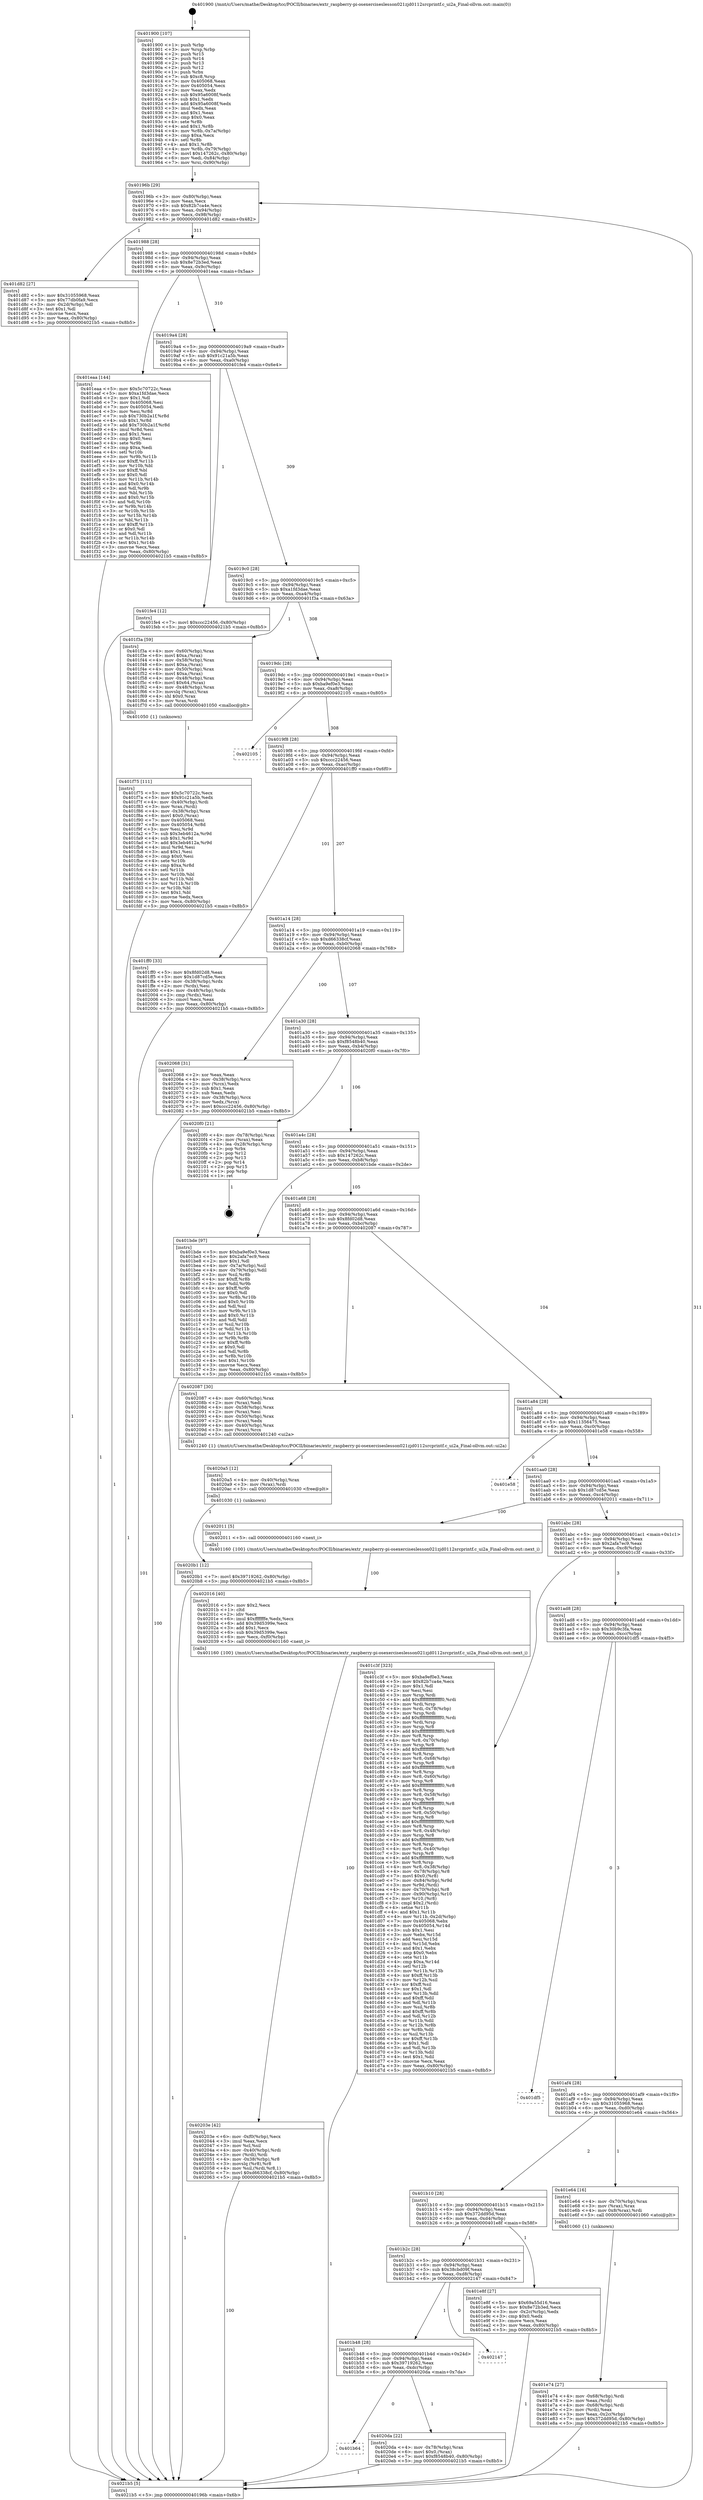 digraph "0x401900" {
  label = "0x401900 (/mnt/c/Users/mathe/Desktop/tcc/POCII/binaries/extr_raspberry-pi-osexerciseslesson021zjd0112srcprintf.c_ui2a_Final-ollvm.out::main(0))"
  labelloc = "t"
  node[shape=record]

  Entry [label="",width=0.3,height=0.3,shape=circle,fillcolor=black,style=filled]
  "0x40196b" [label="{
     0x40196b [29]\l
     | [instrs]\l
     &nbsp;&nbsp;0x40196b \<+3\>: mov -0x80(%rbp),%eax\l
     &nbsp;&nbsp;0x40196e \<+2\>: mov %eax,%ecx\l
     &nbsp;&nbsp;0x401970 \<+6\>: sub $0x82b7ca4e,%ecx\l
     &nbsp;&nbsp;0x401976 \<+6\>: mov %eax,-0x94(%rbp)\l
     &nbsp;&nbsp;0x40197c \<+6\>: mov %ecx,-0x98(%rbp)\l
     &nbsp;&nbsp;0x401982 \<+6\>: je 0000000000401d82 \<main+0x482\>\l
  }"]
  "0x401d82" [label="{
     0x401d82 [27]\l
     | [instrs]\l
     &nbsp;&nbsp;0x401d82 \<+5\>: mov $0x31055968,%eax\l
     &nbsp;&nbsp;0x401d87 \<+5\>: mov $0x77db0fa9,%ecx\l
     &nbsp;&nbsp;0x401d8c \<+3\>: mov -0x2d(%rbp),%dl\l
     &nbsp;&nbsp;0x401d8f \<+3\>: test $0x1,%dl\l
     &nbsp;&nbsp;0x401d92 \<+3\>: cmovne %ecx,%eax\l
     &nbsp;&nbsp;0x401d95 \<+3\>: mov %eax,-0x80(%rbp)\l
     &nbsp;&nbsp;0x401d98 \<+5\>: jmp 00000000004021b5 \<main+0x8b5\>\l
  }"]
  "0x401988" [label="{
     0x401988 [28]\l
     | [instrs]\l
     &nbsp;&nbsp;0x401988 \<+5\>: jmp 000000000040198d \<main+0x8d\>\l
     &nbsp;&nbsp;0x40198d \<+6\>: mov -0x94(%rbp),%eax\l
     &nbsp;&nbsp;0x401993 \<+5\>: sub $0x8e72b3ed,%eax\l
     &nbsp;&nbsp;0x401998 \<+6\>: mov %eax,-0x9c(%rbp)\l
     &nbsp;&nbsp;0x40199e \<+6\>: je 0000000000401eaa \<main+0x5aa\>\l
  }"]
  Exit [label="",width=0.3,height=0.3,shape=circle,fillcolor=black,style=filled,peripheries=2]
  "0x401eaa" [label="{
     0x401eaa [144]\l
     | [instrs]\l
     &nbsp;&nbsp;0x401eaa \<+5\>: mov $0x5c70722c,%eax\l
     &nbsp;&nbsp;0x401eaf \<+5\>: mov $0xa1fd3dae,%ecx\l
     &nbsp;&nbsp;0x401eb4 \<+2\>: mov $0x1,%dl\l
     &nbsp;&nbsp;0x401eb6 \<+7\>: mov 0x405068,%esi\l
     &nbsp;&nbsp;0x401ebd \<+7\>: mov 0x405054,%edi\l
     &nbsp;&nbsp;0x401ec4 \<+3\>: mov %esi,%r8d\l
     &nbsp;&nbsp;0x401ec7 \<+7\>: sub $0x730b2a1f,%r8d\l
     &nbsp;&nbsp;0x401ece \<+4\>: sub $0x1,%r8d\l
     &nbsp;&nbsp;0x401ed2 \<+7\>: add $0x730b2a1f,%r8d\l
     &nbsp;&nbsp;0x401ed9 \<+4\>: imul %r8d,%esi\l
     &nbsp;&nbsp;0x401edd \<+3\>: and $0x1,%esi\l
     &nbsp;&nbsp;0x401ee0 \<+3\>: cmp $0x0,%esi\l
     &nbsp;&nbsp;0x401ee3 \<+4\>: sete %r9b\l
     &nbsp;&nbsp;0x401ee7 \<+3\>: cmp $0xa,%edi\l
     &nbsp;&nbsp;0x401eea \<+4\>: setl %r10b\l
     &nbsp;&nbsp;0x401eee \<+3\>: mov %r9b,%r11b\l
     &nbsp;&nbsp;0x401ef1 \<+4\>: xor $0xff,%r11b\l
     &nbsp;&nbsp;0x401ef5 \<+3\>: mov %r10b,%bl\l
     &nbsp;&nbsp;0x401ef8 \<+3\>: xor $0xff,%bl\l
     &nbsp;&nbsp;0x401efb \<+3\>: xor $0x0,%dl\l
     &nbsp;&nbsp;0x401efe \<+3\>: mov %r11b,%r14b\l
     &nbsp;&nbsp;0x401f01 \<+4\>: and $0x0,%r14b\l
     &nbsp;&nbsp;0x401f05 \<+3\>: and %dl,%r9b\l
     &nbsp;&nbsp;0x401f08 \<+3\>: mov %bl,%r15b\l
     &nbsp;&nbsp;0x401f0b \<+4\>: and $0x0,%r15b\l
     &nbsp;&nbsp;0x401f0f \<+3\>: and %dl,%r10b\l
     &nbsp;&nbsp;0x401f12 \<+3\>: or %r9b,%r14b\l
     &nbsp;&nbsp;0x401f15 \<+3\>: or %r10b,%r15b\l
     &nbsp;&nbsp;0x401f18 \<+3\>: xor %r15b,%r14b\l
     &nbsp;&nbsp;0x401f1b \<+3\>: or %bl,%r11b\l
     &nbsp;&nbsp;0x401f1e \<+4\>: xor $0xff,%r11b\l
     &nbsp;&nbsp;0x401f22 \<+3\>: or $0x0,%dl\l
     &nbsp;&nbsp;0x401f25 \<+3\>: and %dl,%r11b\l
     &nbsp;&nbsp;0x401f28 \<+3\>: or %r11b,%r14b\l
     &nbsp;&nbsp;0x401f2b \<+4\>: test $0x1,%r14b\l
     &nbsp;&nbsp;0x401f2f \<+3\>: cmovne %ecx,%eax\l
     &nbsp;&nbsp;0x401f32 \<+3\>: mov %eax,-0x80(%rbp)\l
     &nbsp;&nbsp;0x401f35 \<+5\>: jmp 00000000004021b5 \<main+0x8b5\>\l
  }"]
  "0x4019a4" [label="{
     0x4019a4 [28]\l
     | [instrs]\l
     &nbsp;&nbsp;0x4019a4 \<+5\>: jmp 00000000004019a9 \<main+0xa9\>\l
     &nbsp;&nbsp;0x4019a9 \<+6\>: mov -0x94(%rbp),%eax\l
     &nbsp;&nbsp;0x4019af \<+5\>: sub $0x91c21a5b,%eax\l
     &nbsp;&nbsp;0x4019b4 \<+6\>: mov %eax,-0xa0(%rbp)\l
     &nbsp;&nbsp;0x4019ba \<+6\>: je 0000000000401fe4 \<main+0x6e4\>\l
  }"]
  "0x401b64" [label="{
     0x401b64\l
  }", style=dashed]
  "0x401fe4" [label="{
     0x401fe4 [12]\l
     | [instrs]\l
     &nbsp;&nbsp;0x401fe4 \<+7\>: movl $0xccc22456,-0x80(%rbp)\l
     &nbsp;&nbsp;0x401feb \<+5\>: jmp 00000000004021b5 \<main+0x8b5\>\l
  }"]
  "0x4019c0" [label="{
     0x4019c0 [28]\l
     | [instrs]\l
     &nbsp;&nbsp;0x4019c0 \<+5\>: jmp 00000000004019c5 \<main+0xc5\>\l
     &nbsp;&nbsp;0x4019c5 \<+6\>: mov -0x94(%rbp),%eax\l
     &nbsp;&nbsp;0x4019cb \<+5\>: sub $0xa1fd3dae,%eax\l
     &nbsp;&nbsp;0x4019d0 \<+6\>: mov %eax,-0xa4(%rbp)\l
     &nbsp;&nbsp;0x4019d6 \<+6\>: je 0000000000401f3a \<main+0x63a\>\l
  }"]
  "0x4020da" [label="{
     0x4020da [22]\l
     | [instrs]\l
     &nbsp;&nbsp;0x4020da \<+4\>: mov -0x78(%rbp),%rax\l
     &nbsp;&nbsp;0x4020de \<+6\>: movl $0x0,(%rax)\l
     &nbsp;&nbsp;0x4020e4 \<+7\>: movl $0xf8548b40,-0x80(%rbp)\l
     &nbsp;&nbsp;0x4020eb \<+5\>: jmp 00000000004021b5 \<main+0x8b5\>\l
  }"]
  "0x401f3a" [label="{
     0x401f3a [59]\l
     | [instrs]\l
     &nbsp;&nbsp;0x401f3a \<+4\>: mov -0x60(%rbp),%rax\l
     &nbsp;&nbsp;0x401f3e \<+6\>: movl $0xa,(%rax)\l
     &nbsp;&nbsp;0x401f44 \<+4\>: mov -0x58(%rbp),%rax\l
     &nbsp;&nbsp;0x401f48 \<+6\>: movl $0xa,(%rax)\l
     &nbsp;&nbsp;0x401f4e \<+4\>: mov -0x50(%rbp),%rax\l
     &nbsp;&nbsp;0x401f52 \<+6\>: movl $0xa,(%rax)\l
     &nbsp;&nbsp;0x401f58 \<+4\>: mov -0x48(%rbp),%rax\l
     &nbsp;&nbsp;0x401f5c \<+6\>: movl $0x64,(%rax)\l
     &nbsp;&nbsp;0x401f62 \<+4\>: mov -0x48(%rbp),%rax\l
     &nbsp;&nbsp;0x401f66 \<+3\>: movslq (%rax),%rax\l
     &nbsp;&nbsp;0x401f69 \<+4\>: shl $0x0,%rax\l
     &nbsp;&nbsp;0x401f6d \<+3\>: mov %rax,%rdi\l
     &nbsp;&nbsp;0x401f70 \<+5\>: call 0000000000401050 \<malloc@plt\>\l
     | [calls]\l
     &nbsp;&nbsp;0x401050 \{1\} (unknown)\l
  }"]
  "0x4019dc" [label="{
     0x4019dc [28]\l
     | [instrs]\l
     &nbsp;&nbsp;0x4019dc \<+5\>: jmp 00000000004019e1 \<main+0xe1\>\l
     &nbsp;&nbsp;0x4019e1 \<+6\>: mov -0x94(%rbp),%eax\l
     &nbsp;&nbsp;0x4019e7 \<+5\>: sub $0xba9ef0e3,%eax\l
     &nbsp;&nbsp;0x4019ec \<+6\>: mov %eax,-0xa8(%rbp)\l
     &nbsp;&nbsp;0x4019f2 \<+6\>: je 0000000000402105 \<main+0x805\>\l
  }"]
  "0x401b48" [label="{
     0x401b48 [28]\l
     | [instrs]\l
     &nbsp;&nbsp;0x401b48 \<+5\>: jmp 0000000000401b4d \<main+0x24d\>\l
     &nbsp;&nbsp;0x401b4d \<+6\>: mov -0x94(%rbp),%eax\l
     &nbsp;&nbsp;0x401b53 \<+5\>: sub $0x39719262,%eax\l
     &nbsp;&nbsp;0x401b58 \<+6\>: mov %eax,-0xdc(%rbp)\l
     &nbsp;&nbsp;0x401b5e \<+6\>: je 00000000004020da \<main+0x7da\>\l
  }"]
  "0x402105" [label="{
     0x402105\l
  }", style=dashed]
  "0x4019f8" [label="{
     0x4019f8 [28]\l
     | [instrs]\l
     &nbsp;&nbsp;0x4019f8 \<+5\>: jmp 00000000004019fd \<main+0xfd\>\l
     &nbsp;&nbsp;0x4019fd \<+6\>: mov -0x94(%rbp),%eax\l
     &nbsp;&nbsp;0x401a03 \<+5\>: sub $0xccc22456,%eax\l
     &nbsp;&nbsp;0x401a08 \<+6\>: mov %eax,-0xac(%rbp)\l
     &nbsp;&nbsp;0x401a0e \<+6\>: je 0000000000401ff0 \<main+0x6f0\>\l
  }"]
  "0x402147" [label="{
     0x402147\l
  }", style=dashed]
  "0x401ff0" [label="{
     0x401ff0 [33]\l
     | [instrs]\l
     &nbsp;&nbsp;0x401ff0 \<+5\>: mov $0x8fd02d8,%eax\l
     &nbsp;&nbsp;0x401ff5 \<+5\>: mov $0x1d87cd5e,%ecx\l
     &nbsp;&nbsp;0x401ffa \<+4\>: mov -0x38(%rbp),%rdx\l
     &nbsp;&nbsp;0x401ffe \<+2\>: mov (%rdx),%esi\l
     &nbsp;&nbsp;0x402000 \<+4\>: mov -0x48(%rbp),%rdx\l
     &nbsp;&nbsp;0x402004 \<+2\>: cmp (%rdx),%esi\l
     &nbsp;&nbsp;0x402006 \<+3\>: cmovl %ecx,%eax\l
     &nbsp;&nbsp;0x402009 \<+3\>: mov %eax,-0x80(%rbp)\l
     &nbsp;&nbsp;0x40200c \<+5\>: jmp 00000000004021b5 \<main+0x8b5\>\l
  }"]
  "0x401a14" [label="{
     0x401a14 [28]\l
     | [instrs]\l
     &nbsp;&nbsp;0x401a14 \<+5\>: jmp 0000000000401a19 \<main+0x119\>\l
     &nbsp;&nbsp;0x401a19 \<+6\>: mov -0x94(%rbp),%eax\l
     &nbsp;&nbsp;0x401a1f \<+5\>: sub $0xd66338cf,%eax\l
     &nbsp;&nbsp;0x401a24 \<+6\>: mov %eax,-0xb0(%rbp)\l
     &nbsp;&nbsp;0x401a2a \<+6\>: je 0000000000402068 \<main+0x768\>\l
  }"]
  "0x4020b1" [label="{
     0x4020b1 [12]\l
     | [instrs]\l
     &nbsp;&nbsp;0x4020b1 \<+7\>: movl $0x39719262,-0x80(%rbp)\l
     &nbsp;&nbsp;0x4020b8 \<+5\>: jmp 00000000004021b5 \<main+0x8b5\>\l
  }"]
  "0x402068" [label="{
     0x402068 [31]\l
     | [instrs]\l
     &nbsp;&nbsp;0x402068 \<+2\>: xor %eax,%eax\l
     &nbsp;&nbsp;0x40206a \<+4\>: mov -0x38(%rbp),%rcx\l
     &nbsp;&nbsp;0x40206e \<+2\>: mov (%rcx),%edx\l
     &nbsp;&nbsp;0x402070 \<+3\>: sub $0x1,%eax\l
     &nbsp;&nbsp;0x402073 \<+2\>: sub %eax,%edx\l
     &nbsp;&nbsp;0x402075 \<+4\>: mov -0x38(%rbp),%rcx\l
     &nbsp;&nbsp;0x402079 \<+2\>: mov %edx,(%rcx)\l
     &nbsp;&nbsp;0x40207b \<+7\>: movl $0xccc22456,-0x80(%rbp)\l
     &nbsp;&nbsp;0x402082 \<+5\>: jmp 00000000004021b5 \<main+0x8b5\>\l
  }"]
  "0x401a30" [label="{
     0x401a30 [28]\l
     | [instrs]\l
     &nbsp;&nbsp;0x401a30 \<+5\>: jmp 0000000000401a35 \<main+0x135\>\l
     &nbsp;&nbsp;0x401a35 \<+6\>: mov -0x94(%rbp),%eax\l
     &nbsp;&nbsp;0x401a3b \<+5\>: sub $0xf8548b40,%eax\l
     &nbsp;&nbsp;0x401a40 \<+6\>: mov %eax,-0xb4(%rbp)\l
     &nbsp;&nbsp;0x401a46 \<+6\>: je 00000000004020f0 \<main+0x7f0\>\l
  }"]
  "0x4020a5" [label="{
     0x4020a5 [12]\l
     | [instrs]\l
     &nbsp;&nbsp;0x4020a5 \<+4\>: mov -0x40(%rbp),%rax\l
     &nbsp;&nbsp;0x4020a9 \<+3\>: mov (%rax),%rdi\l
     &nbsp;&nbsp;0x4020ac \<+5\>: call 0000000000401030 \<free@plt\>\l
     | [calls]\l
     &nbsp;&nbsp;0x401030 \{1\} (unknown)\l
  }"]
  "0x4020f0" [label="{
     0x4020f0 [21]\l
     | [instrs]\l
     &nbsp;&nbsp;0x4020f0 \<+4\>: mov -0x78(%rbp),%rax\l
     &nbsp;&nbsp;0x4020f4 \<+2\>: mov (%rax),%eax\l
     &nbsp;&nbsp;0x4020f6 \<+4\>: lea -0x28(%rbp),%rsp\l
     &nbsp;&nbsp;0x4020fa \<+1\>: pop %rbx\l
     &nbsp;&nbsp;0x4020fb \<+2\>: pop %r12\l
     &nbsp;&nbsp;0x4020fd \<+2\>: pop %r13\l
     &nbsp;&nbsp;0x4020ff \<+2\>: pop %r14\l
     &nbsp;&nbsp;0x402101 \<+2\>: pop %r15\l
     &nbsp;&nbsp;0x402103 \<+1\>: pop %rbp\l
     &nbsp;&nbsp;0x402104 \<+1\>: ret\l
  }"]
  "0x401a4c" [label="{
     0x401a4c [28]\l
     | [instrs]\l
     &nbsp;&nbsp;0x401a4c \<+5\>: jmp 0000000000401a51 \<main+0x151\>\l
     &nbsp;&nbsp;0x401a51 \<+6\>: mov -0x94(%rbp),%eax\l
     &nbsp;&nbsp;0x401a57 \<+5\>: sub $0x147262c,%eax\l
     &nbsp;&nbsp;0x401a5c \<+6\>: mov %eax,-0xb8(%rbp)\l
     &nbsp;&nbsp;0x401a62 \<+6\>: je 0000000000401bde \<main+0x2de\>\l
  }"]
  "0x40203e" [label="{
     0x40203e [42]\l
     | [instrs]\l
     &nbsp;&nbsp;0x40203e \<+6\>: mov -0xf0(%rbp),%ecx\l
     &nbsp;&nbsp;0x402044 \<+3\>: imul %eax,%ecx\l
     &nbsp;&nbsp;0x402047 \<+3\>: mov %cl,%sil\l
     &nbsp;&nbsp;0x40204a \<+4\>: mov -0x40(%rbp),%rdi\l
     &nbsp;&nbsp;0x40204e \<+3\>: mov (%rdi),%rdi\l
     &nbsp;&nbsp;0x402051 \<+4\>: mov -0x38(%rbp),%r8\l
     &nbsp;&nbsp;0x402055 \<+3\>: movslq (%r8),%r8\l
     &nbsp;&nbsp;0x402058 \<+4\>: mov %sil,(%rdi,%r8,1)\l
     &nbsp;&nbsp;0x40205c \<+7\>: movl $0xd66338cf,-0x80(%rbp)\l
     &nbsp;&nbsp;0x402063 \<+5\>: jmp 00000000004021b5 \<main+0x8b5\>\l
  }"]
  "0x401bde" [label="{
     0x401bde [97]\l
     | [instrs]\l
     &nbsp;&nbsp;0x401bde \<+5\>: mov $0xba9ef0e3,%eax\l
     &nbsp;&nbsp;0x401be3 \<+5\>: mov $0x2afa7ec9,%ecx\l
     &nbsp;&nbsp;0x401be8 \<+2\>: mov $0x1,%dl\l
     &nbsp;&nbsp;0x401bea \<+4\>: mov -0x7a(%rbp),%sil\l
     &nbsp;&nbsp;0x401bee \<+4\>: mov -0x79(%rbp),%dil\l
     &nbsp;&nbsp;0x401bf2 \<+3\>: mov %sil,%r8b\l
     &nbsp;&nbsp;0x401bf5 \<+4\>: xor $0xff,%r8b\l
     &nbsp;&nbsp;0x401bf9 \<+3\>: mov %dil,%r9b\l
     &nbsp;&nbsp;0x401bfc \<+4\>: xor $0xff,%r9b\l
     &nbsp;&nbsp;0x401c00 \<+3\>: xor $0x0,%dl\l
     &nbsp;&nbsp;0x401c03 \<+3\>: mov %r8b,%r10b\l
     &nbsp;&nbsp;0x401c06 \<+4\>: and $0x0,%r10b\l
     &nbsp;&nbsp;0x401c0a \<+3\>: and %dl,%sil\l
     &nbsp;&nbsp;0x401c0d \<+3\>: mov %r9b,%r11b\l
     &nbsp;&nbsp;0x401c10 \<+4\>: and $0x0,%r11b\l
     &nbsp;&nbsp;0x401c14 \<+3\>: and %dl,%dil\l
     &nbsp;&nbsp;0x401c17 \<+3\>: or %sil,%r10b\l
     &nbsp;&nbsp;0x401c1a \<+3\>: or %dil,%r11b\l
     &nbsp;&nbsp;0x401c1d \<+3\>: xor %r11b,%r10b\l
     &nbsp;&nbsp;0x401c20 \<+3\>: or %r9b,%r8b\l
     &nbsp;&nbsp;0x401c23 \<+4\>: xor $0xff,%r8b\l
     &nbsp;&nbsp;0x401c27 \<+3\>: or $0x0,%dl\l
     &nbsp;&nbsp;0x401c2a \<+3\>: and %dl,%r8b\l
     &nbsp;&nbsp;0x401c2d \<+3\>: or %r8b,%r10b\l
     &nbsp;&nbsp;0x401c30 \<+4\>: test $0x1,%r10b\l
     &nbsp;&nbsp;0x401c34 \<+3\>: cmovne %ecx,%eax\l
     &nbsp;&nbsp;0x401c37 \<+3\>: mov %eax,-0x80(%rbp)\l
     &nbsp;&nbsp;0x401c3a \<+5\>: jmp 00000000004021b5 \<main+0x8b5\>\l
  }"]
  "0x401a68" [label="{
     0x401a68 [28]\l
     | [instrs]\l
     &nbsp;&nbsp;0x401a68 \<+5\>: jmp 0000000000401a6d \<main+0x16d\>\l
     &nbsp;&nbsp;0x401a6d \<+6\>: mov -0x94(%rbp),%eax\l
     &nbsp;&nbsp;0x401a73 \<+5\>: sub $0x8fd02d8,%eax\l
     &nbsp;&nbsp;0x401a78 \<+6\>: mov %eax,-0xbc(%rbp)\l
     &nbsp;&nbsp;0x401a7e \<+6\>: je 0000000000402087 \<main+0x787\>\l
  }"]
  "0x4021b5" [label="{
     0x4021b5 [5]\l
     | [instrs]\l
     &nbsp;&nbsp;0x4021b5 \<+5\>: jmp 000000000040196b \<main+0x6b\>\l
  }"]
  "0x401900" [label="{
     0x401900 [107]\l
     | [instrs]\l
     &nbsp;&nbsp;0x401900 \<+1\>: push %rbp\l
     &nbsp;&nbsp;0x401901 \<+3\>: mov %rsp,%rbp\l
     &nbsp;&nbsp;0x401904 \<+2\>: push %r15\l
     &nbsp;&nbsp;0x401906 \<+2\>: push %r14\l
     &nbsp;&nbsp;0x401908 \<+2\>: push %r13\l
     &nbsp;&nbsp;0x40190a \<+2\>: push %r12\l
     &nbsp;&nbsp;0x40190c \<+1\>: push %rbx\l
     &nbsp;&nbsp;0x40190d \<+7\>: sub $0xc8,%rsp\l
     &nbsp;&nbsp;0x401914 \<+7\>: mov 0x405068,%eax\l
     &nbsp;&nbsp;0x40191b \<+7\>: mov 0x405054,%ecx\l
     &nbsp;&nbsp;0x401922 \<+2\>: mov %eax,%edx\l
     &nbsp;&nbsp;0x401924 \<+6\>: sub $0x95a6008f,%edx\l
     &nbsp;&nbsp;0x40192a \<+3\>: sub $0x1,%edx\l
     &nbsp;&nbsp;0x40192d \<+6\>: add $0x95a6008f,%edx\l
     &nbsp;&nbsp;0x401933 \<+3\>: imul %edx,%eax\l
     &nbsp;&nbsp;0x401936 \<+3\>: and $0x1,%eax\l
     &nbsp;&nbsp;0x401939 \<+3\>: cmp $0x0,%eax\l
     &nbsp;&nbsp;0x40193c \<+4\>: sete %r8b\l
     &nbsp;&nbsp;0x401940 \<+4\>: and $0x1,%r8b\l
     &nbsp;&nbsp;0x401944 \<+4\>: mov %r8b,-0x7a(%rbp)\l
     &nbsp;&nbsp;0x401948 \<+3\>: cmp $0xa,%ecx\l
     &nbsp;&nbsp;0x40194b \<+4\>: setl %r8b\l
     &nbsp;&nbsp;0x40194f \<+4\>: and $0x1,%r8b\l
     &nbsp;&nbsp;0x401953 \<+4\>: mov %r8b,-0x79(%rbp)\l
     &nbsp;&nbsp;0x401957 \<+7\>: movl $0x147262c,-0x80(%rbp)\l
     &nbsp;&nbsp;0x40195e \<+6\>: mov %edi,-0x84(%rbp)\l
     &nbsp;&nbsp;0x401964 \<+7\>: mov %rsi,-0x90(%rbp)\l
  }"]
  "0x402016" [label="{
     0x402016 [40]\l
     | [instrs]\l
     &nbsp;&nbsp;0x402016 \<+5\>: mov $0x2,%ecx\l
     &nbsp;&nbsp;0x40201b \<+1\>: cltd\l
     &nbsp;&nbsp;0x40201c \<+2\>: idiv %ecx\l
     &nbsp;&nbsp;0x40201e \<+6\>: imul $0xfffffffe,%edx,%ecx\l
     &nbsp;&nbsp;0x402024 \<+6\>: add $0x39d5399e,%ecx\l
     &nbsp;&nbsp;0x40202a \<+3\>: add $0x1,%ecx\l
     &nbsp;&nbsp;0x40202d \<+6\>: sub $0x39d5399e,%ecx\l
     &nbsp;&nbsp;0x402033 \<+6\>: mov %ecx,-0xf0(%rbp)\l
     &nbsp;&nbsp;0x402039 \<+5\>: call 0000000000401160 \<next_i\>\l
     | [calls]\l
     &nbsp;&nbsp;0x401160 \{100\} (/mnt/c/Users/mathe/Desktop/tcc/POCII/binaries/extr_raspberry-pi-osexerciseslesson021zjd0112srcprintf.c_ui2a_Final-ollvm.out::next_i)\l
  }"]
  "0x402087" [label="{
     0x402087 [30]\l
     | [instrs]\l
     &nbsp;&nbsp;0x402087 \<+4\>: mov -0x60(%rbp),%rax\l
     &nbsp;&nbsp;0x40208b \<+2\>: mov (%rax),%edi\l
     &nbsp;&nbsp;0x40208d \<+4\>: mov -0x58(%rbp),%rax\l
     &nbsp;&nbsp;0x402091 \<+2\>: mov (%rax),%esi\l
     &nbsp;&nbsp;0x402093 \<+4\>: mov -0x50(%rbp),%rax\l
     &nbsp;&nbsp;0x402097 \<+2\>: mov (%rax),%edx\l
     &nbsp;&nbsp;0x402099 \<+4\>: mov -0x40(%rbp),%rax\l
     &nbsp;&nbsp;0x40209d \<+3\>: mov (%rax),%rcx\l
     &nbsp;&nbsp;0x4020a0 \<+5\>: call 0000000000401240 \<ui2a\>\l
     | [calls]\l
     &nbsp;&nbsp;0x401240 \{1\} (/mnt/c/Users/mathe/Desktop/tcc/POCII/binaries/extr_raspberry-pi-osexerciseslesson021zjd0112srcprintf.c_ui2a_Final-ollvm.out::ui2a)\l
  }"]
  "0x401a84" [label="{
     0x401a84 [28]\l
     | [instrs]\l
     &nbsp;&nbsp;0x401a84 \<+5\>: jmp 0000000000401a89 \<main+0x189\>\l
     &nbsp;&nbsp;0x401a89 \<+6\>: mov -0x94(%rbp),%eax\l
     &nbsp;&nbsp;0x401a8f \<+5\>: sub $0x11356475,%eax\l
     &nbsp;&nbsp;0x401a94 \<+6\>: mov %eax,-0xc0(%rbp)\l
     &nbsp;&nbsp;0x401a9a \<+6\>: je 0000000000401e58 \<main+0x558\>\l
  }"]
  "0x401f75" [label="{
     0x401f75 [111]\l
     | [instrs]\l
     &nbsp;&nbsp;0x401f75 \<+5\>: mov $0x5c70722c,%ecx\l
     &nbsp;&nbsp;0x401f7a \<+5\>: mov $0x91c21a5b,%edx\l
     &nbsp;&nbsp;0x401f7f \<+4\>: mov -0x40(%rbp),%rdi\l
     &nbsp;&nbsp;0x401f83 \<+3\>: mov %rax,(%rdi)\l
     &nbsp;&nbsp;0x401f86 \<+4\>: mov -0x38(%rbp),%rax\l
     &nbsp;&nbsp;0x401f8a \<+6\>: movl $0x0,(%rax)\l
     &nbsp;&nbsp;0x401f90 \<+7\>: mov 0x405068,%esi\l
     &nbsp;&nbsp;0x401f97 \<+8\>: mov 0x405054,%r8d\l
     &nbsp;&nbsp;0x401f9f \<+3\>: mov %esi,%r9d\l
     &nbsp;&nbsp;0x401fa2 \<+7\>: sub $0x3eb4612a,%r9d\l
     &nbsp;&nbsp;0x401fa9 \<+4\>: sub $0x1,%r9d\l
     &nbsp;&nbsp;0x401fad \<+7\>: add $0x3eb4612a,%r9d\l
     &nbsp;&nbsp;0x401fb4 \<+4\>: imul %r9d,%esi\l
     &nbsp;&nbsp;0x401fb8 \<+3\>: and $0x1,%esi\l
     &nbsp;&nbsp;0x401fbb \<+3\>: cmp $0x0,%esi\l
     &nbsp;&nbsp;0x401fbe \<+4\>: sete %r10b\l
     &nbsp;&nbsp;0x401fc2 \<+4\>: cmp $0xa,%r8d\l
     &nbsp;&nbsp;0x401fc6 \<+4\>: setl %r11b\l
     &nbsp;&nbsp;0x401fca \<+3\>: mov %r10b,%bl\l
     &nbsp;&nbsp;0x401fcd \<+3\>: and %r11b,%bl\l
     &nbsp;&nbsp;0x401fd0 \<+3\>: xor %r11b,%r10b\l
     &nbsp;&nbsp;0x401fd3 \<+3\>: or %r10b,%bl\l
     &nbsp;&nbsp;0x401fd6 \<+3\>: test $0x1,%bl\l
     &nbsp;&nbsp;0x401fd9 \<+3\>: cmovne %edx,%ecx\l
     &nbsp;&nbsp;0x401fdc \<+3\>: mov %ecx,-0x80(%rbp)\l
     &nbsp;&nbsp;0x401fdf \<+5\>: jmp 00000000004021b5 \<main+0x8b5\>\l
  }"]
  "0x401e58" [label="{
     0x401e58\l
  }", style=dashed]
  "0x401aa0" [label="{
     0x401aa0 [28]\l
     | [instrs]\l
     &nbsp;&nbsp;0x401aa0 \<+5\>: jmp 0000000000401aa5 \<main+0x1a5\>\l
     &nbsp;&nbsp;0x401aa5 \<+6\>: mov -0x94(%rbp),%eax\l
     &nbsp;&nbsp;0x401aab \<+5\>: sub $0x1d87cd5e,%eax\l
     &nbsp;&nbsp;0x401ab0 \<+6\>: mov %eax,-0xc4(%rbp)\l
     &nbsp;&nbsp;0x401ab6 \<+6\>: je 0000000000402011 \<main+0x711\>\l
  }"]
  "0x401b2c" [label="{
     0x401b2c [28]\l
     | [instrs]\l
     &nbsp;&nbsp;0x401b2c \<+5\>: jmp 0000000000401b31 \<main+0x231\>\l
     &nbsp;&nbsp;0x401b31 \<+6\>: mov -0x94(%rbp),%eax\l
     &nbsp;&nbsp;0x401b37 \<+5\>: sub $0x38cbd09f,%eax\l
     &nbsp;&nbsp;0x401b3c \<+6\>: mov %eax,-0xd8(%rbp)\l
     &nbsp;&nbsp;0x401b42 \<+6\>: je 0000000000402147 \<main+0x847\>\l
  }"]
  "0x402011" [label="{
     0x402011 [5]\l
     | [instrs]\l
     &nbsp;&nbsp;0x402011 \<+5\>: call 0000000000401160 \<next_i\>\l
     | [calls]\l
     &nbsp;&nbsp;0x401160 \{100\} (/mnt/c/Users/mathe/Desktop/tcc/POCII/binaries/extr_raspberry-pi-osexerciseslesson021zjd0112srcprintf.c_ui2a_Final-ollvm.out::next_i)\l
  }"]
  "0x401abc" [label="{
     0x401abc [28]\l
     | [instrs]\l
     &nbsp;&nbsp;0x401abc \<+5\>: jmp 0000000000401ac1 \<main+0x1c1\>\l
     &nbsp;&nbsp;0x401ac1 \<+6\>: mov -0x94(%rbp),%eax\l
     &nbsp;&nbsp;0x401ac7 \<+5\>: sub $0x2afa7ec9,%eax\l
     &nbsp;&nbsp;0x401acc \<+6\>: mov %eax,-0xc8(%rbp)\l
     &nbsp;&nbsp;0x401ad2 \<+6\>: je 0000000000401c3f \<main+0x33f\>\l
  }"]
  "0x401e8f" [label="{
     0x401e8f [27]\l
     | [instrs]\l
     &nbsp;&nbsp;0x401e8f \<+5\>: mov $0x69a55d16,%eax\l
     &nbsp;&nbsp;0x401e94 \<+5\>: mov $0x8e72b3ed,%ecx\l
     &nbsp;&nbsp;0x401e99 \<+3\>: mov -0x2c(%rbp),%edx\l
     &nbsp;&nbsp;0x401e9c \<+3\>: cmp $0x0,%edx\l
     &nbsp;&nbsp;0x401e9f \<+3\>: cmove %ecx,%eax\l
     &nbsp;&nbsp;0x401ea2 \<+3\>: mov %eax,-0x80(%rbp)\l
     &nbsp;&nbsp;0x401ea5 \<+5\>: jmp 00000000004021b5 \<main+0x8b5\>\l
  }"]
  "0x401c3f" [label="{
     0x401c3f [323]\l
     | [instrs]\l
     &nbsp;&nbsp;0x401c3f \<+5\>: mov $0xba9ef0e3,%eax\l
     &nbsp;&nbsp;0x401c44 \<+5\>: mov $0x82b7ca4e,%ecx\l
     &nbsp;&nbsp;0x401c49 \<+2\>: mov $0x1,%dl\l
     &nbsp;&nbsp;0x401c4b \<+2\>: xor %esi,%esi\l
     &nbsp;&nbsp;0x401c4d \<+3\>: mov %rsp,%rdi\l
     &nbsp;&nbsp;0x401c50 \<+4\>: add $0xfffffffffffffff0,%rdi\l
     &nbsp;&nbsp;0x401c54 \<+3\>: mov %rdi,%rsp\l
     &nbsp;&nbsp;0x401c57 \<+4\>: mov %rdi,-0x78(%rbp)\l
     &nbsp;&nbsp;0x401c5b \<+3\>: mov %rsp,%rdi\l
     &nbsp;&nbsp;0x401c5e \<+4\>: add $0xfffffffffffffff0,%rdi\l
     &nbsp;&nbsp;0x401c62 \<+3\>: mov %rdi,%rsp\l
     &nbsp;&nbsp;0x401c65 \<+3\>: mov %rsp,%r8\l
     &nbsp;&nbsp;0x401c68 \<+4\>: add $0xfffffffffffffff0,%r8\l
     &nbsp;&nbsp;0x401c6c \<+3\>: mov %r8,%rsp\l
     &nbsp;&nbsp;0x401c6f \<+4\>: mov %r8,-0x70(%rbp)\l
     &nbsp;&nbsp;0x401c73 \<+3\>: mov %rsp,%r8\l
     &nbsp;&nbsp;0x401c76 \<+4\>: add $0xfffffffffffffff0,%r8\l
     &nbsp;&nbsp;0x401c7a \<+3\>: mov %r8,%rsp\l
     &nbsp;&nbsp;0x401c7d \<+4\>: mov %r8,-0x68(%rbp)\l
     &nbsp;&nbsp;0x401c81 \<+3\>: mov %rsp,%r8\l
     &nbsp;&nbsp;0x401c84 \<+4\>: add $0xfffffffffffffff0,%r8\l
     &nbsp;&nbsp;0x401c88 \<+3\>: mov %r8,%rsp\l
     &nbsp;&nbsp;0x401c8b \<+4\>: mov %r8,-0x60(%rbp)\l
     &nbsp;&nbsp;0x401c8f \<+3\>: mov %rsp,%r8\l
     &nbsp;&nbsp;0x401c92 \<+4\>: add $0xfffffffffffffff0,%r8\l
     &nbsp;&nbsp;0x401c96 \<+3\>: mov %r8,%rsp\l
     &nbsp;&nbsp;0x401c99 \<+4\>: mov %r8,-0x58(%rbp)\l
     &nbsp;&nbsp;0x401c9d \<+3\>: mov %rsp,%r8\l
     &nbsp;&nbsp;0x401ca0 \<+4\>: add $0xfffffffffffffff0,%r8\l
     &nbsp;&nbsp;0x401ca4 \<+3\>: mov %r8,%rsp\l
     &nbsp;&nbsp;0x401ca7 \<+4\>: mov %r8,-0x50(%rbp)\l
     &nbsp;&nbsp;0x401cab \<+3\>: mov %rsp,%r8\l
     &nbsp;&nbsp;0x401cae \<+4\>: add $0xfffffffffffffff0,%r8\l
     &nbsp;&nbsp;0x401cb2 \<+3\>: mov %r8,%rsp\l
     &nbsp;&nbsp;0x401cb5 \<+4\>: mov %r8,-0x48(%rbp)\l
     &nbsp;&nbsp;0x401cb9 \<+3\>: mov %rsp,%r8\l
     &nbsp;&nbsp;0x401cbc \<+4\>: add $0xfffffffffffffff0,%r8\l
     &nbsp;&nbsp;0x401cc0 \<+3\>: mov %r8,%rsp\l
     &nbsp;&nbsp;0x401cc3 \<+4\>: mov %r8,-0x40(%rbp)\l
     &nbsp;&nbsp;0x401cc7 \<+3\>: mov %rsp,%r8\l
     &nbsp;&nbsp;0x401cca \<+4\>: add $0xfffffffffffffff0,%r8\l
     &nbsp;&nbsp;0x401cce \<+3\>: mov %r8,%rsp\l
     &nbsp;&nbsp;0x401cd1 \<+4\>: mov %r8,-0x38(%rbp)\l
     &nbsp;&nbsp;0x401cd5 \<+4\>: mov -0x78(%rbp),%r8\l
     &nbsp;&nbsp;0x401cd9 \<+7\>: movl $0x0,(%r8)\l
     &nbsp;&nbsp;0x401ce0 \<+7\>: mov -0x84(%rbp),%r9d\l
     &nbsp;&nbsp;0x401ce7 \<+3\>: mov %r9d,(%rdi)\l
     &nbsp;&nbsp;0x401cea \<+4\>: mov -0x70(%rbp),%r8\l
     &nbsp;&nbsp;0x401cee \<+7\>: mov -0x90(%rbp),%r10\l
     &nbsp;&nbsp;0x401cf5 \<+3\>: mov %r10,(%r8)\l
     &nbsp;&nbsp;0x401cf8 \<+3\>: cmpl $0x2,(%rdi)\l
     &nbsp;&nbsp;0x401cfb \<+4\>: setne %r11b\l
     &nbsp;&nbsp;0x401cff \<+4\>: and $0x1,%r11b\l
     &nbsp;&nbsp;0x401d03 \<+4\>: mov %r11b,-0x2d(%rbp)\l
     &nbsp;&nbsp;0x401d07 \<+7\>: mov 0x405068,%ebx\l
     &nbsp;&nbsp;0x401d0e \<+8\>: mov 0x405054,%r14d\l
     &nbsp;&nbsp;0x401d16 \<+3\>: sub $0x1,%esi\l
     &nbsp;&nbsp;0x401d19 \<+3\>: mov %ebx,%r15d\l
     &nbsp;&nbsp;0x401d1c \<+3\>: add %esi,%r15d\l
     &nbsp;&nbsp;0x401d1f \<+4\>: imul %r15d,%ebx\l
     &nbsp;&nbsp;0x401d23 \<+3\>: and $0x1,%ebx\l
     &nbsp;&nbsp;0x401d26 \<+3\>: cmp $0x0,%ebx\l
     &nbsp;&nbsp;0x401d29 \<+4\>: sete %r11b\l
     &nbsp;&nbsp;0x401d2d \<+4\>: cmp $0xa,%r14d\l
     &nbsp;&nbsp;0x401d31 \<+4\>: setl %r12b\l
     &nbsp;&nbsp;0x401d35 \<+3\>: mov %r11b,%r13b\l
     &nbsp;&nbsp;0x401d38 \<+4\>: xor $0xff,%r13b\l
     &nbsp;&nbsp;0x401d3c \<+3\>: mov %r12b,%sil\l
     &nbsp;&nbsp;0x401d3f \<+4\>: xor $0xff,%sil\l
     &nbsp;&nbsp;0x401d43 \<+3\>: xor $0x1,%dl\l
     &nbsp;&nbsp;0x401d46 \<+3\>: mov %r13b,%dil\l
     &nbsp;&nbsp;0x401d49 \<+4\>: and $0xff,%dil\l
     &nbsp;&nbsp;0x401d4d \<+3\>: and %dl,%r11b\l
     &nbsp;&nbsp;0x401d50 \<+3\>: mov %sil,%r8b\l
     &nbsp;&nbsp;0x401d53 \<+4\>: and $0xff,%r8b\l
     &nbsp;&nbsp;0x401d57 \<+3\>: and %dl,%r12b\l
     &nbsp;&nbsp;0x401d5a \<+3\>: or %r11b,%dil\l
     &nbsp;&nbsp;0x401d5d \<+3\>: or %r12b,%r8b\l
     &nbsp;&nbsp;0x401d60 \<+3\>: xor %r8b,%dil\l
     &nbsp;&nbsp;0x401d63 \<+3\>: or %sil,%r13b\l
     &nbsp;&nbsp;0x401d66 \<+4\>: xor $0xff,%r13b\l
     &nbsp;&nbsp;0x401d6a \<+3\>: or $0x1,%dl\l
     &nbsp;&nbsp;0x401d6d \<+3\>: and %dl,%r13b\l
     &nbsp;&nbsp;0x401d70 \<+3\>: or %r13b,%dil\l
     &nbsp;&nbsp;0x401d73 \<+4\>: test $0x1,%dil\l
     &nbsp;&nbsp;0x401d77 \<+3\>: cmovne %ecx,%eax\l
     &nbsp;&nbsp;0x401d7a \<+3\>: mov %eax,-0x80(%rbp)\l
     &nbsp;&nbsp;0x401d7d \<+5\>: jmp 00000000004021b5 \<main+0x8b5\>\l
  }"]
  "0x401ad8" [label="{
     0x401ad8 [28]\l
     | [instrs]\l
     &nbsp;&nbsp;0x401ad8 \<+5\>: jmp 0000000000401add \<main+0x1dd\>\l
     &nbsp;&nbsp;0x401add \<+6\>: mov -0x94(%rbp),%eax\l
     &nbsp;&nbsp;0x401ae3 \<+5\>: sub $0x30b9c3fa,%eax\l
     &nbsp;&nbsp;0x401ae8 \<+6\>: mov %eax,-0xcc(%rbp)\l
     &nbsp;&nbsp;0x401aee \<+6\>: je 0000000000401df5 \<main+0x4f5\>\l
  }"]
  "0x401e74" [label="{
     0x401e74 [27]\l
     | [instrs]\l
     &nbsp;&nbsp;0x401e74 \<+4\>: mov -0x68(%rbp),%rdi\l
     &nbsp;&nbsp;0x401e78 \<+2\>: mov %eax,(%rdi)\l
     &nbsp;&nbsp;0x401e7a \<+4\>: mov -0x68(%rbp),%rdi\l
     &nbsp;&nbsp;0x401e7e \<+2\>: mov (%rdi),%eax\l
     &nbsp;&nbsp;0x401e80 \<+3\>: mov %eax,-0x2c(%rbp)\l
     &nbsp;&nbsp;0x401e83 \<+7\>: movl $0x372dd95d,-0x80(%rbp)\l
     &nbsp;&nbsp;0x401e8a \<+5\>: jmp 00000000004021b5 \<main+0x8b5\>\l
  }"]
  "0x401b10" [label="{
     0x401b10 [28]\l
     | [instrs]\l
     &nbsp;&nbsp;0x401b10 \<+5\>: jmp 0000000000401b15 \<main+0x215\>\l
     &nbsp;&nbsp;0x401b15 \<+6\>: mov -0x94(%rbp),%eax\l
     &nbsp;&nbsp;0x401b1b \<+5\>: sub $0x372dd95d,%eax\l
     &nbsp;&nbsp;0x401b20 \<+6\>: mov %eax,-0xd4(%rbp)\l
     &nbsp;&nbsp;0x401b26 \<+6\>: je 0000000000401e8f \<main+0x58f\>\l
  }"]
  "0x401df5" [label="{
     0x401df5\l
  }", style=dashed]
  "0x401af4" [label="{
     0x401af4 [28]\l
     | [instrs]\l
     &nbsp;&nbsp;0x401af4 \<+5\>: jmp 0000000000401af9 \<main+0x1f9\>\l
     &nbsp;&nbsp;0x401af9 \<+6\>: mov -0x94(%rbp),%eax\l
     &nbsp;&nbsp;0x401aff \<+5\>: sub $0x31055968,%eax\l
     &nbsp;&nbsp;0x401b04 \<+6\>: mov %eax,-0xd0(%rbp)\l
     &nbsp;&nbsp;0x401b0a \<+6\>: je 0000000000401e64 \<main+0x564\>\l
  }"]
  "0x401e64" [label="{
     0x401e64 [16]\l
     | [instrs]\l
     &nbsp;&nbsp;0x401e64 \<+4\>: mov -0x70(%rbp),%rax\l
     &nbsp;&nbsp;0x401e68 \<+3\>: mov (%rax),%rax\l
     &nbsp;&nbsp;0x401e6b \<+4\>: mov 0x8(%rax),%rdi\l
     &nbsp;&nbsp;0x401e6f \<+5\>: call 0000000000401060 \<atoi@plt\>\l
     | [calls]\l
     &nbsp;&nbsp;0x401060 \{1\} (unknown)\l
  }"]
  Entry -> "0x401900" [label=" 1"]
  "0x40196b" -> "0x401d82" [label=" 1"]
  "0x40196b" -> "0x401988" [label=" 311"]
  "0x4020f0" -> Exit [label=" 1"]
  "0x401988" -> "0x401eaa" [label=" 1"]
  "0x401988" -> "0x4019a4" [label=" 310"]
  "0x4020da" -> "0x4021b5" [label=" 1"]
  "0x4019a4" -> "0x401fe4" [label=" 1"]
  "0x4019a4" -> "0x4019c0" [label=" 309"]
  "0x401b48" -> "0x401b64" [label=" 0"]
  "0x4019c0" -> "0x401f3a" [label=" 1"]
  "0x4019c0" -> "0x4019dc" [label=" 308"]
  "0x401b48" -> "0x4020da" [label=" 1"]
  "0x4019dc" -> "0x402105" [label=" 0"]
  "0x4019dc" -> "0x4019f8" [label=" 308"]
  "0x401b2c" -> "0x401b48" [label=" 1"]
  "0x4019f8" -> "0x401ff0" [label=" 101"]
  "0x4019f8" -> "0x401a14" [label=" 207"]
  "0x401b2c" -> "0x402147" [label=" 0"]
  "0x401a14" -> "0x402068" [label=" 100"]
  "0x401a14" -> "0x401a30" [label=" 107"]
  "0x4020b1" -> "0x4021b5" [label=" 1"]
  "0x401a30" -> "0x4020f0" [label=" 1"]
  "0x401a30" -> "0x401a4c" [label=" 106"]
  "0x4020a5" -> "0x4020b1" [label=" 1"]
  "0x401a4c" -> "0x401bde" [label=" 1"]
  "0x401a4c" -> "0x401a68" [label=" 105"]
  "0x401bde" -> "0x4021b5" [label=" 1"]
  "0x401900" -> "0x40196b" [label=" 1"]
  "0x4021b5" -> "0x40196b" [label=" 311"]
  "0x402087" -> "0x4020a5" [label=" 1"]
  "0x401a68" -> "0x402087" [label=" 1"]
  "0x401a68" -> "0x401a84" [label=" 104"]
  "0x402068" -> "0x4021b5" [label=" 100"]
  "0x401a84" -> "0x401e58" [label=" 0"]
  "0x401a84" -> "0x401aa0" [label=" 104"]
  "0x40203e" -> "0x4021b5" [label=" 100"]
  "0x401aa0" -> "0x402011" [label=" 100"]
  "0x401aa0" -> "0x401abc" [label=" 4"]
  "0x402016" -> "0x40203e" [label=" 100"]
  "0x401abc" -> "0x401c3f" [label=" 1"]
  "0x401abc" -> "0x401ad8" [label=" 3"]
  "0x402011" -> "0x402016" [label=" 100"]
  "0x401c3f" -> "0x4021b5" [label=" 1"]
  "0x401d82" -> "0x4021b5" [label=" 1"]
  "0x401fe4" -> "0x4021b5" [label=" 1"]
  "0x401ad8" -> "0x401df5" [label=" 0"]
  "0x401ad8" -> "0x401af4" [label=" 3"]
  "0x401f75" -> "0x4021b5" [label=" 1"]
  "0x401af4" -> "0x401e64" [label=" 1"]
  "0x401af4" -> "0x401b10" [label=" 2"]
  "0x401e64" -> "0x401e74" [label=" 1"]
  "0x401e74" -> "0x4021b5" [label=" 1"]
  "0x401ff0" -> "0x4021b5" [label=" 101"]
  "0x401b10" -> "0x401e8f" [label=" 1"]
  "0x401b10" -> "0x401b2c" [label=" 1"]
  "0x401e8f" -> "0x4021b5" [label=" 1"]
  "0x401eaa" -> "0x4021b5" [label=" 1"]
  "0x401f3a" -> "0x401f75" [label=" 1"]
}
